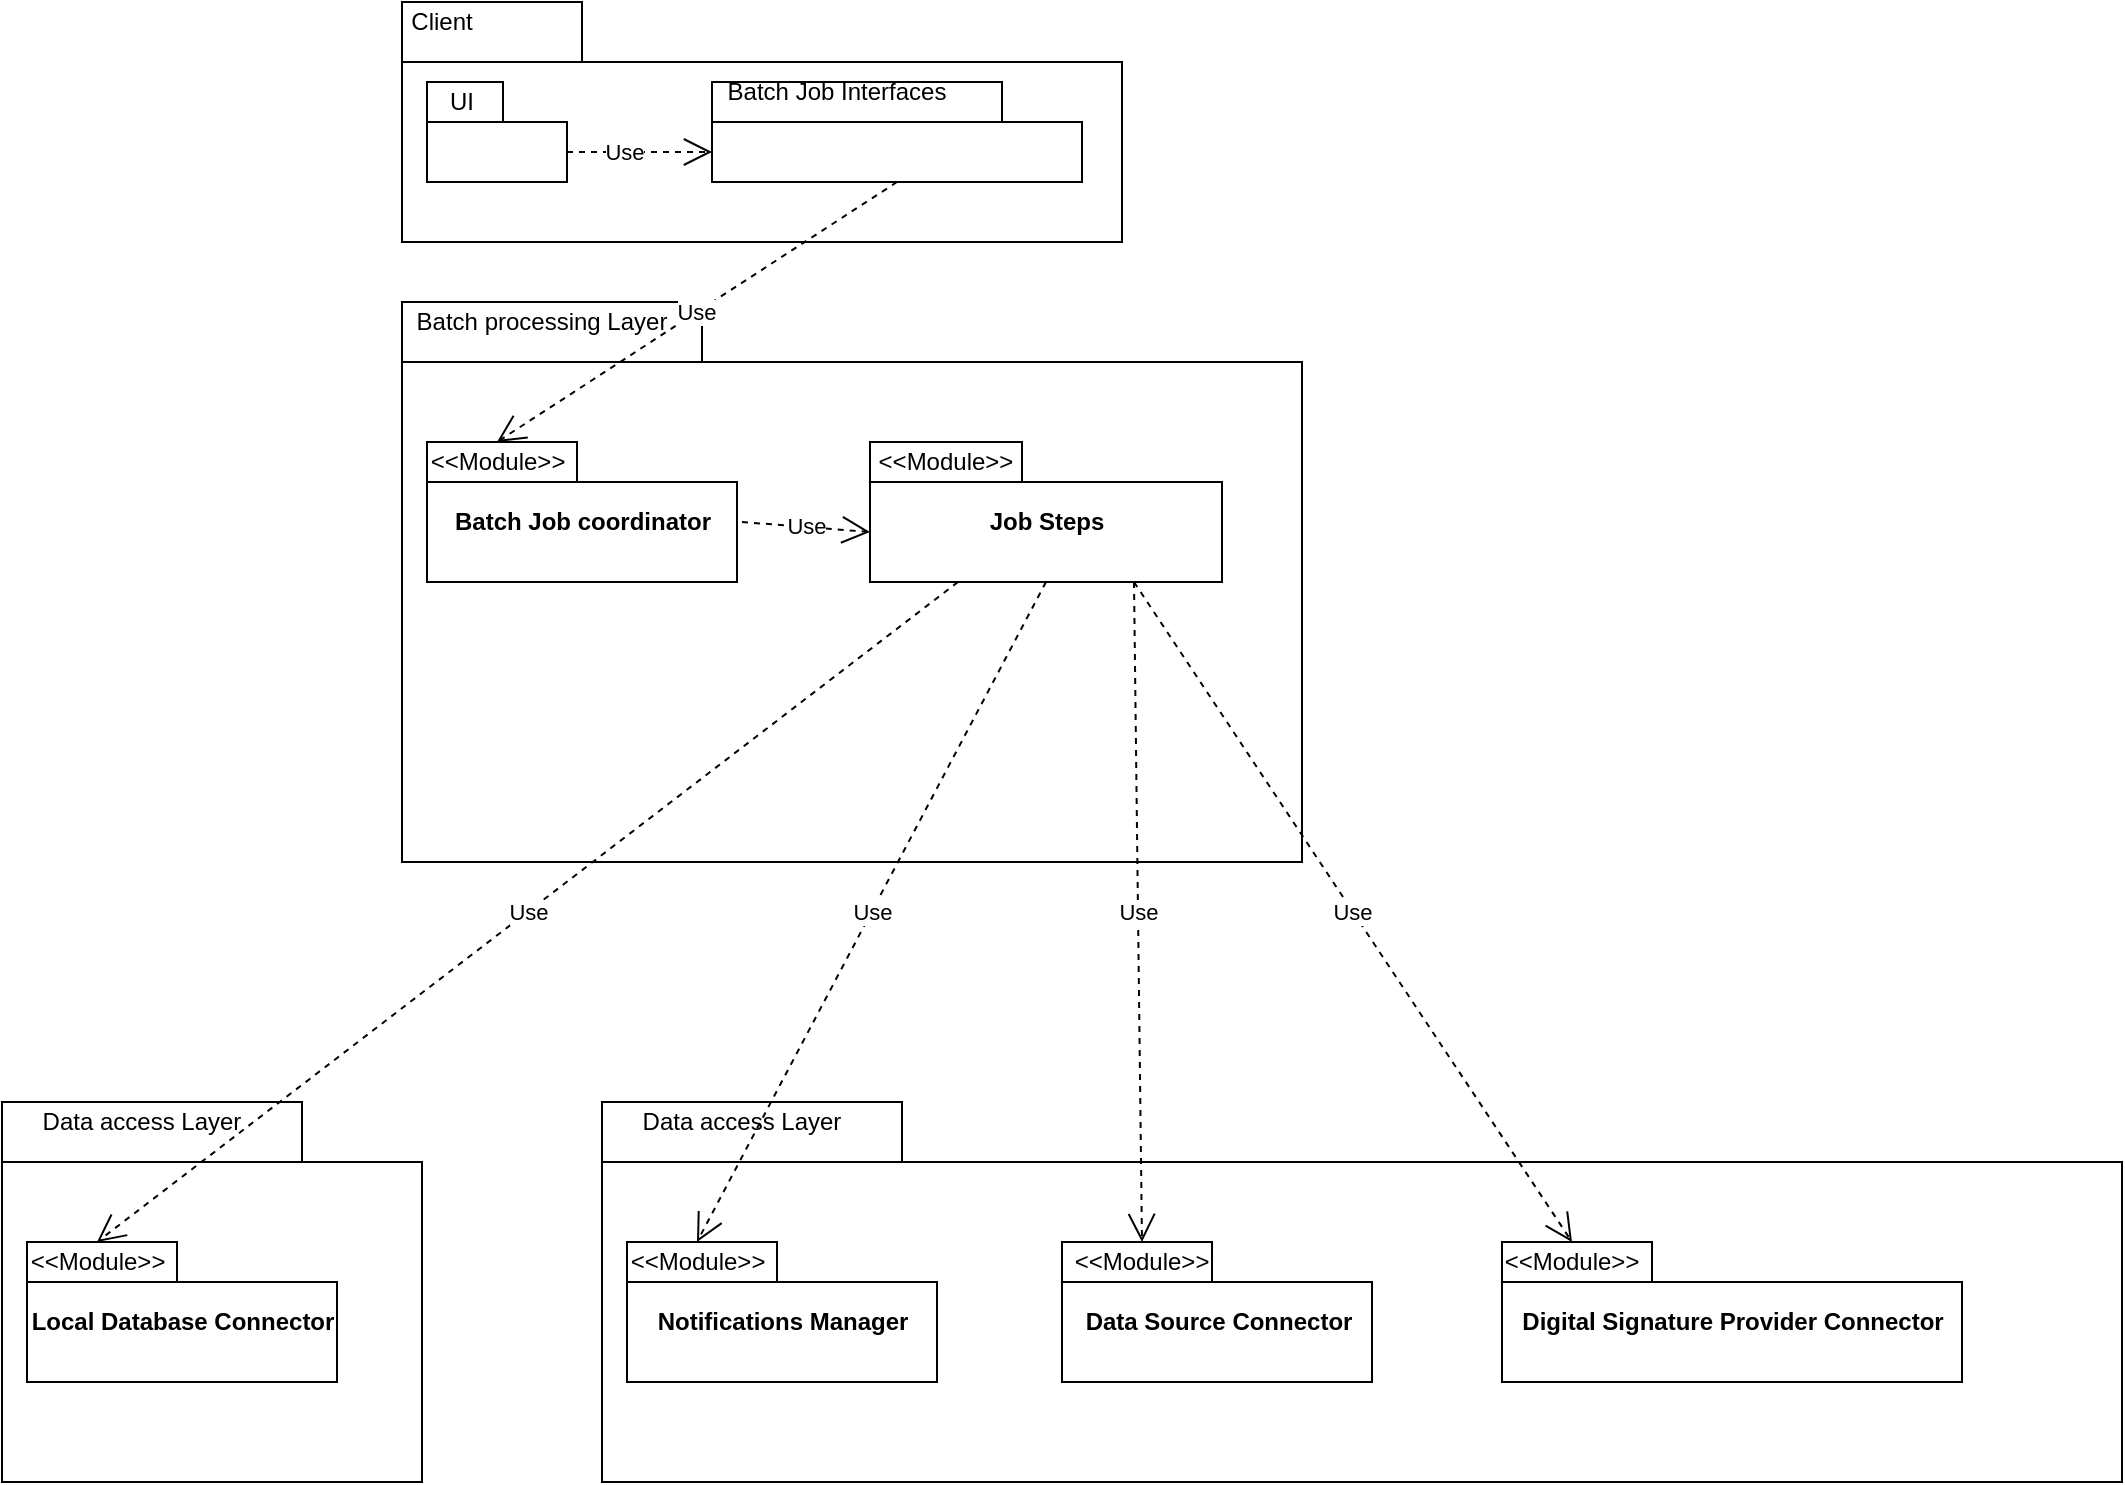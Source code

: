 <mxfile version="14.7.7" type="github">
  <diagram id="XqLjXXL4qzrXO5lD5Eyx" name="Page-1">
    <mxGraphModel dx="2249" dy="762" grid="1" gridSize="10" guides="1" tooltips="1" connect="1" arrows="1" fold="1" page="1" pageScale="1" pageWidth="827" pageHeight="1169" math="0" shadow="0">
      <root>
        <mxCell id="0" />
        <mxCell id="1" parent="0" />
        <mxCell id="qpySperJO2lBBYieVJm1-1" value="" style="shape=folder;fontStyle=1;spacingTop=10;tabWidth=150;tabHeight=30;tabPosition=left;html=1;" vertex="1" parent="1">
          <mxGeometry x="180" y="220" width="450" height="280" as="geometry" />
        </mxCell>
        <mxCell id="qpySperJO2lBBYieVJm1-2" value="Batch processing Layer" style="text;html=1;strokeColor=none;fillColor=none;align=center;verticalAlign=middle;whiteSpace=wrap;rounded=0;" vertex="1" parent="1">
          <mxGeometry x="180" y="230" width="140" as="geometry" />
        </mxCell>
        <mxCell id="qpySperJO2lBBYieVJm1-3" value="" style="shape=folder;fontStyle=1;spacingTop=10;tabWidth=90;tabHeight=30;tabPosition=left;html=1;" vertex="1" parent="1">
          <mxGeometry x="180" y="70" width="360" height="120" as="geometry" />
        </mxCell>
        <mxCell id="qpySperJO2lBBYieVJm1-4" value="Client&lt;br&gt;" style="text;html=1;strokeColor=none;fillColor=none;align=center;verticalAlign=middle;whiteSpace=wrap;rounded=0;" vertex="1" parent="1">
          <mxGeometry x="180" y="70" width="40" height="20" as="geometry" />
        </mxCell>
        <mxCell id="qpySperJO2lBBYieVJm1-5" value="" style="shape=folder;fontStyle=1;spacingTop=10;tabWidth=38;tabHeight=20;tabPosition=left;html=1;" vertex="1" parent="1">
          <mxGeometry x="192.5" y="110" width="70" height="50" as="geometry" />
        </mxCell>
        <mxCell id="qpySperJO2lBBYieVJm1-6" value="Batch Job coordinator" style="shape=folder;fontStyle=1;spacingTop=10;tabWidth=75;tabHeight=20;tabPosition=left;html=1;" vertex="1" parent="1">
          <mxGeometry x="192.5" y="290" width="155" height="70" as="geometry" />
        </mxCell>
        <mxCell id="qpySperJO2lBBYieVJm1-7" value="&amp;lt;&amp;lt;Module&amp;gt;&amp;gt;" style="text;html=1;strokeColor=none;fillColor=none;align=center;verticalAlign=middle;whiteSpace=wrap;rounded=0;" vertex="1" parent="1">
          <mxGeometry x="207.5" y="290" width="40" height="20" as="geometry" />
        </mxCell>
        <mxCell id="qpySperJO2lBBYieVJm1-8" value="Job Steps" style="shape=folder;fontStyle=1;spacingTop=10;tabWidth=76;tabHeight=20;tabPosition=left;html=1;" vertex="1" parent="1">
          <mxGeometry x="414" y="290" width="176" height="70" as="geometry" />
        </mxCell>
        <mxCell id="qpySperJO2lBBYieVJm1-9" value="&amp;lt;&amp;lt;Module&amp;gt;&amp;gt;" style="text;html=1;strokeColor=none;fillColor=none;align=center;verticalAlign=middle;whiteSpace=wrap;rounded=0;" vertex="1" parent="1">
          <mxGeometry x="414" y="290" width="76" height="20" as="geometry" />
        </mxCell>
        <mxCell id="qpySperJO2lBBYieVJm1-13" value="" style="shape=folder;fontStyle=1;spacingTop=10;tabWidth=150;tabHeight=30;tabPosition=left;html=1;" vertex="1" parent="1">
          <mxGeometry x="-20" y="620" width="210" height="190" as="geometry" />
        </mxCell>
        <mxCell id="qpySperJO2lBBYieVJm1-14" value="Data access Layer" style="text;html=1;strokeColor=none;fillColor=none;align=center;verticalAlign=middle;whiteSpace=wrap;rounded=0;" vertex="1" parent="1">
          <mxGeometry x="-20" y="630" width="140" as="geometry" />
        </mxCell>
        <mxCell id="qpySperJO2lBBYieVJm1-15" value="Local Database Connector" style="shape=folder;fontStyle=1;spacingTop=10;tabWidth=75;tabHeight=20;tabPosition=left;html=1;" vertex="1" parent="1">
          <mxGeometry x="-7.5" y="690" width="155" height="70" as="geometry" />
        </mxCell>
        <mxCell id="qpySperJO2lBBYieVJm1-16" value="&amp;lt;&amp;lt;Module&amp;gt;&amp;gt;" style="text;html=1;strokeColor=none;fillColor=none;align=center;verticalAlign=middle;whiteSpace=wrap;rounded=0;" vertex="1" parent="1">
          <mxGeometry x="7.5" y="690" width="40" height="20" as="geometry" />
        </mxCell>
        <mxCell id="qpySperJO2lBBYieVJm1-20" value="" style="shape=folder;fontStyle=1;spacingTop=10;tabWidth=150;tabHeight=30;tabPosition=left;html=1;" vertex="1" parent="1">
          <mxGeometry x="280" y="620" width="760" height="190" as="geometry" />
        </mxCell>
        <mxCell id="qpySperJO2lBBYieVJm1-21" value="Data access Layer" style="text;html=1;strokeColor=none;fillColor=none;align=center;verticalAlign=middle;whiteSpace=wrap;rounded=0;" vertex="1" parent="1">
          <mxGeometry x="280" y="630" width="140" as="geometry" />
        </mxCell>
        <mxCell id="qpySperJO2lBBYieVJm1-22" value="Notifications Manager" style="shape=folder;fontStyle=1;spacingTop=10;tabWidth=75;tabHeight=20;tabPosition=left;html=1;" vertex="1" parent="1">
          <mxGeometry x="292.5" y="690" width="155" height="70" as="geometry" />
        </mxCell>
        <mxCell id="qpySperJO2lBBYieVJm1-23" value="&amp;lt;&amp;lt;Module&amp;gt;&amp;gt;" style="text;html=1;strokeColor=none;fillColor=none;align=center;verticalAlign=middle;whiteSpace=wrap;rounded=0;" vertex="1" parent="1">
          <mxGeometry x="307.5" y="690" width="40" height="20" as="geometry" />
        </mxCell>
        <mxCell id="qpySperJO2lBBYieVJm1-24" value="Data Source Connector" style="shape=folder;fontStyle=1;spacingTop=10;tabWidth=75;tabHeight=20;tabPosition=left;html=1;" vertex="1" parent="1">
          <mxGeometry x="510" y="690" width="155" height="70" as="geometry" />
        </mxCell>
        <mxCell id="qpySperJO2lBBYieVJm1-25" value="&amp;lt;&amp;lt;Module&amp;gt;&amp;gt;" style="text;html=1;strokeColor=none;fillColor=none;align=center;verticalAlign=middle;whiteSpace=wrap;rounded=0;" vertex="1" parent="1">
          <mxGeometry x="530" y="690" width="40" height="20" as="geometry" />
        </mxCell>
        <mxCell id="qpySperJO2lBBYieVJm1-26" value="Digital Signature Provider Connector" style="shape=folder;fontStyle=1;spacingTop=10;tabWidth=75;tabHeight=20;tabPosition=left;html=1;" vertex="1" parent="1">
          <mxGeometry x="730" y="690" width="230" height="70" as="geometry" />
        </mxCell>
        <mxCell id="qpySperJO2lBBYieVJm1-27" value="&amp;lt;&amp;lt;Module&amp;gt;&amp;gt;" style="text;html=1;strokeColor=none;fillColor=none;align=center;verticalAlign=middle;whiteSpace=wrap;rounded=0;" vertex="1" parent="1">
          <mxGeometry x="745" y="690" width="40" height="20" as="geometry" />
        </mxCell>
        <mxCell id="qpySperJO2lBBYieVJm1-29" value="Use" style="endArrow=open;endSize=12;dashed=1;html=1;exitX=0.25;exitY=1;exitDx=0;exitDy=0;exitPerimeter=0;entryX=0.5;entryY=0;entryDx=0;entryDy=0;" edge="1" parent="1" source="qpySperJO2lBBYieVJm1-8" target="qpySperJO2lBBYieVJm1-16">
          <mxGeometry width="160" relative="1" as="geometry">
            <mxPoint x="330" y="460" as="sourcePoint" />
            <mxPoint x="490" y="460" as="targetPoint" />
          </mxGeometry>
        </mxCell>
        <mxCell id="qpySperJO2lBBYieVJm1-30" value="Use" style="endArrow=open;endSize=12;dashed=1;html=1;exitX=0.5;exitY=1;exitDx=0;exitDy=0;exitPerimeter=0;entryX=0.5;entryY=0;entryDx=0;entryDy=0;" edge="1" parent="1" source="qpySperJO2lBBYieVJm1-8" target="qpySperJO2lBBYieVJm1-23">
          <mxGeometry width="160" relative="1" as="geometry">
            <mxPoint x="330" y="460" as="sourcePoint" />
            <mxPoint x="490" y="460" as="targetPoint" />
          </mxGeometry>
        </mxCell>
        <mxCell id="qpySperJO2lBBYieVJm1-31" value="Use" style="endArrow=open;endSize=12;dashed=1;html=1;exitX=0.75;exitY=1;exitDx=0;exitDy=0;exitPerimeter=0;" edge="1" parent="1" source="qpySperJO2lBBYieVJm1-8">
          <mxGeometry width="160" relative="1" as="geometry">
            <mxPoint x="502" y="362" as="sourcePoint" />
            <mxPoint x="550" y="690" as="targetPoint" />
          </mxGeometry>
        </mxCell>
        <mxCell id="qpySperJO2lBBYieVJm1-32" value="Use" style="endArrow=open;endSize=12;dashed=1;html=1;exitX=0.75;exitY=1;exitDx=0;exitDy=0;exitPerimeter=0;entryX=0.5;entryY=0;entryDx=0;entryDy=0;" edge="1" parent="1" source="qpySperJO2lBBYieVJm1-8" target="qpySperJO2lBBYieVJm1-27">
          <mxGeometry width="160" relative="1" as="geometry">
            <mxPoint x="330" y="460" as="sourcePoint" />
            <mxPoint x="490" y="460" as="targetPoint" />
          </mxGeometry>
        </mxCell>
        <mxCell id="qpySperJO2lBBYieVJm1-34" value="UI" style="text;html=1;strokeColor=none;fillColor=none;align=center;verticalAlign=middle;whiteSpace=wrap;rounded=0;" vertex="1" parent="1">
          <mxGeometry x="190" y="110" width="40" height="20" as="geometry" />
        </mxCell>
        <mxCell id="qpySperJO2lBBYieVJm1-35" value="Use" style="endArrow=open;endSize=12;dashed=1;html=1;exitX=0;exitY=0;exitDx=70;exitDy=35;exitPerimeter=0;entryX=0;entryY=0;entryDx=0;entryDy=35;entryPerimeter=0;" edge="1" parent="1" source="qpySperJO2lBBYieVJm1-5" target="qpySperJO2lBBYieVJm1-36">
          <mxGeometry x="-0.231" width="160" relative="1" as="geometry">
            <mxPoint y="280" as="sourcePoint" />
            <mxPoint x="160" y="280" as="targetPoint" />
            <mxPoint as="offset" />
          </mxGeometry>
        </mxCell>
        <mxCell id="qpySperJO2lBBYieVJm1-36" value="" style="shape=folder;fontStyle=1;spacingTop=10;tabWidth=145;tabHeight=20;tabPosition=left;html=1;" vertex="1" parent="1">
          <mxGeometry x="335" y="110" width="185" height="50" as="geometry" />
        </mxCell>
        <mxCell id="qpySperJO2lBBYieVJm1-37" value="Batch Job Interfaces" style="text;html=1;strokeColor=none;fillColor=none;align=center;verticalAlign=middle;whiteSpace=wrap;rounded=0;" vertex="1" parent="1">
          <mxGeometry x="335" y="110" width="125" height="10" as="geometry" />
        </mxCell>
        <mxCell id="qpySperJO2lBBYieVJm1-38" value="Use" style="endArrow=open;endSize=12;dashed=1;html=1;exitX=0.5;exitY=1;exitDx=0;exitDy=0;exitPerimeter=0;entryX=0.5;entryY=0;entryDx=0;entryDy=0;" edge="1" parent="1" source="qpySperJO2lBBYieVJm1-36" target="qpySperJO2lBBYieVJm1-7">
          <mxGeometry width="160" relative="1" as="geometry">
            <mxPoint x="330" y="250" as="sourcePoint" />
            <mxPoint x="490" y="250" as="targetPoint" />
          </mxGeometry>
        </mxCell>
        <mxCell id="qpySperJO2lBBYieVJm1-39" value="Use" style="endArrow=open;endSize=12;dashed=1;html=1;entryX=0;entryY=0;entryDx=0;entryDy=45;entryPerimeter=0;" edge="1" parent="1" target="qpySperJO2lBBYieVJm1-8">
          <mxGeometry width="160" relative="1" as="geometry">
            <mxPoint x="350" y="330" as="sourcePoint" />
            <mxPoint x="490" y="250" as="targetPoint" />
          </mxGeometry>
        </mxCell>
      </root>
    </mxGraphModel>
  </diagram>
</mxfile>
